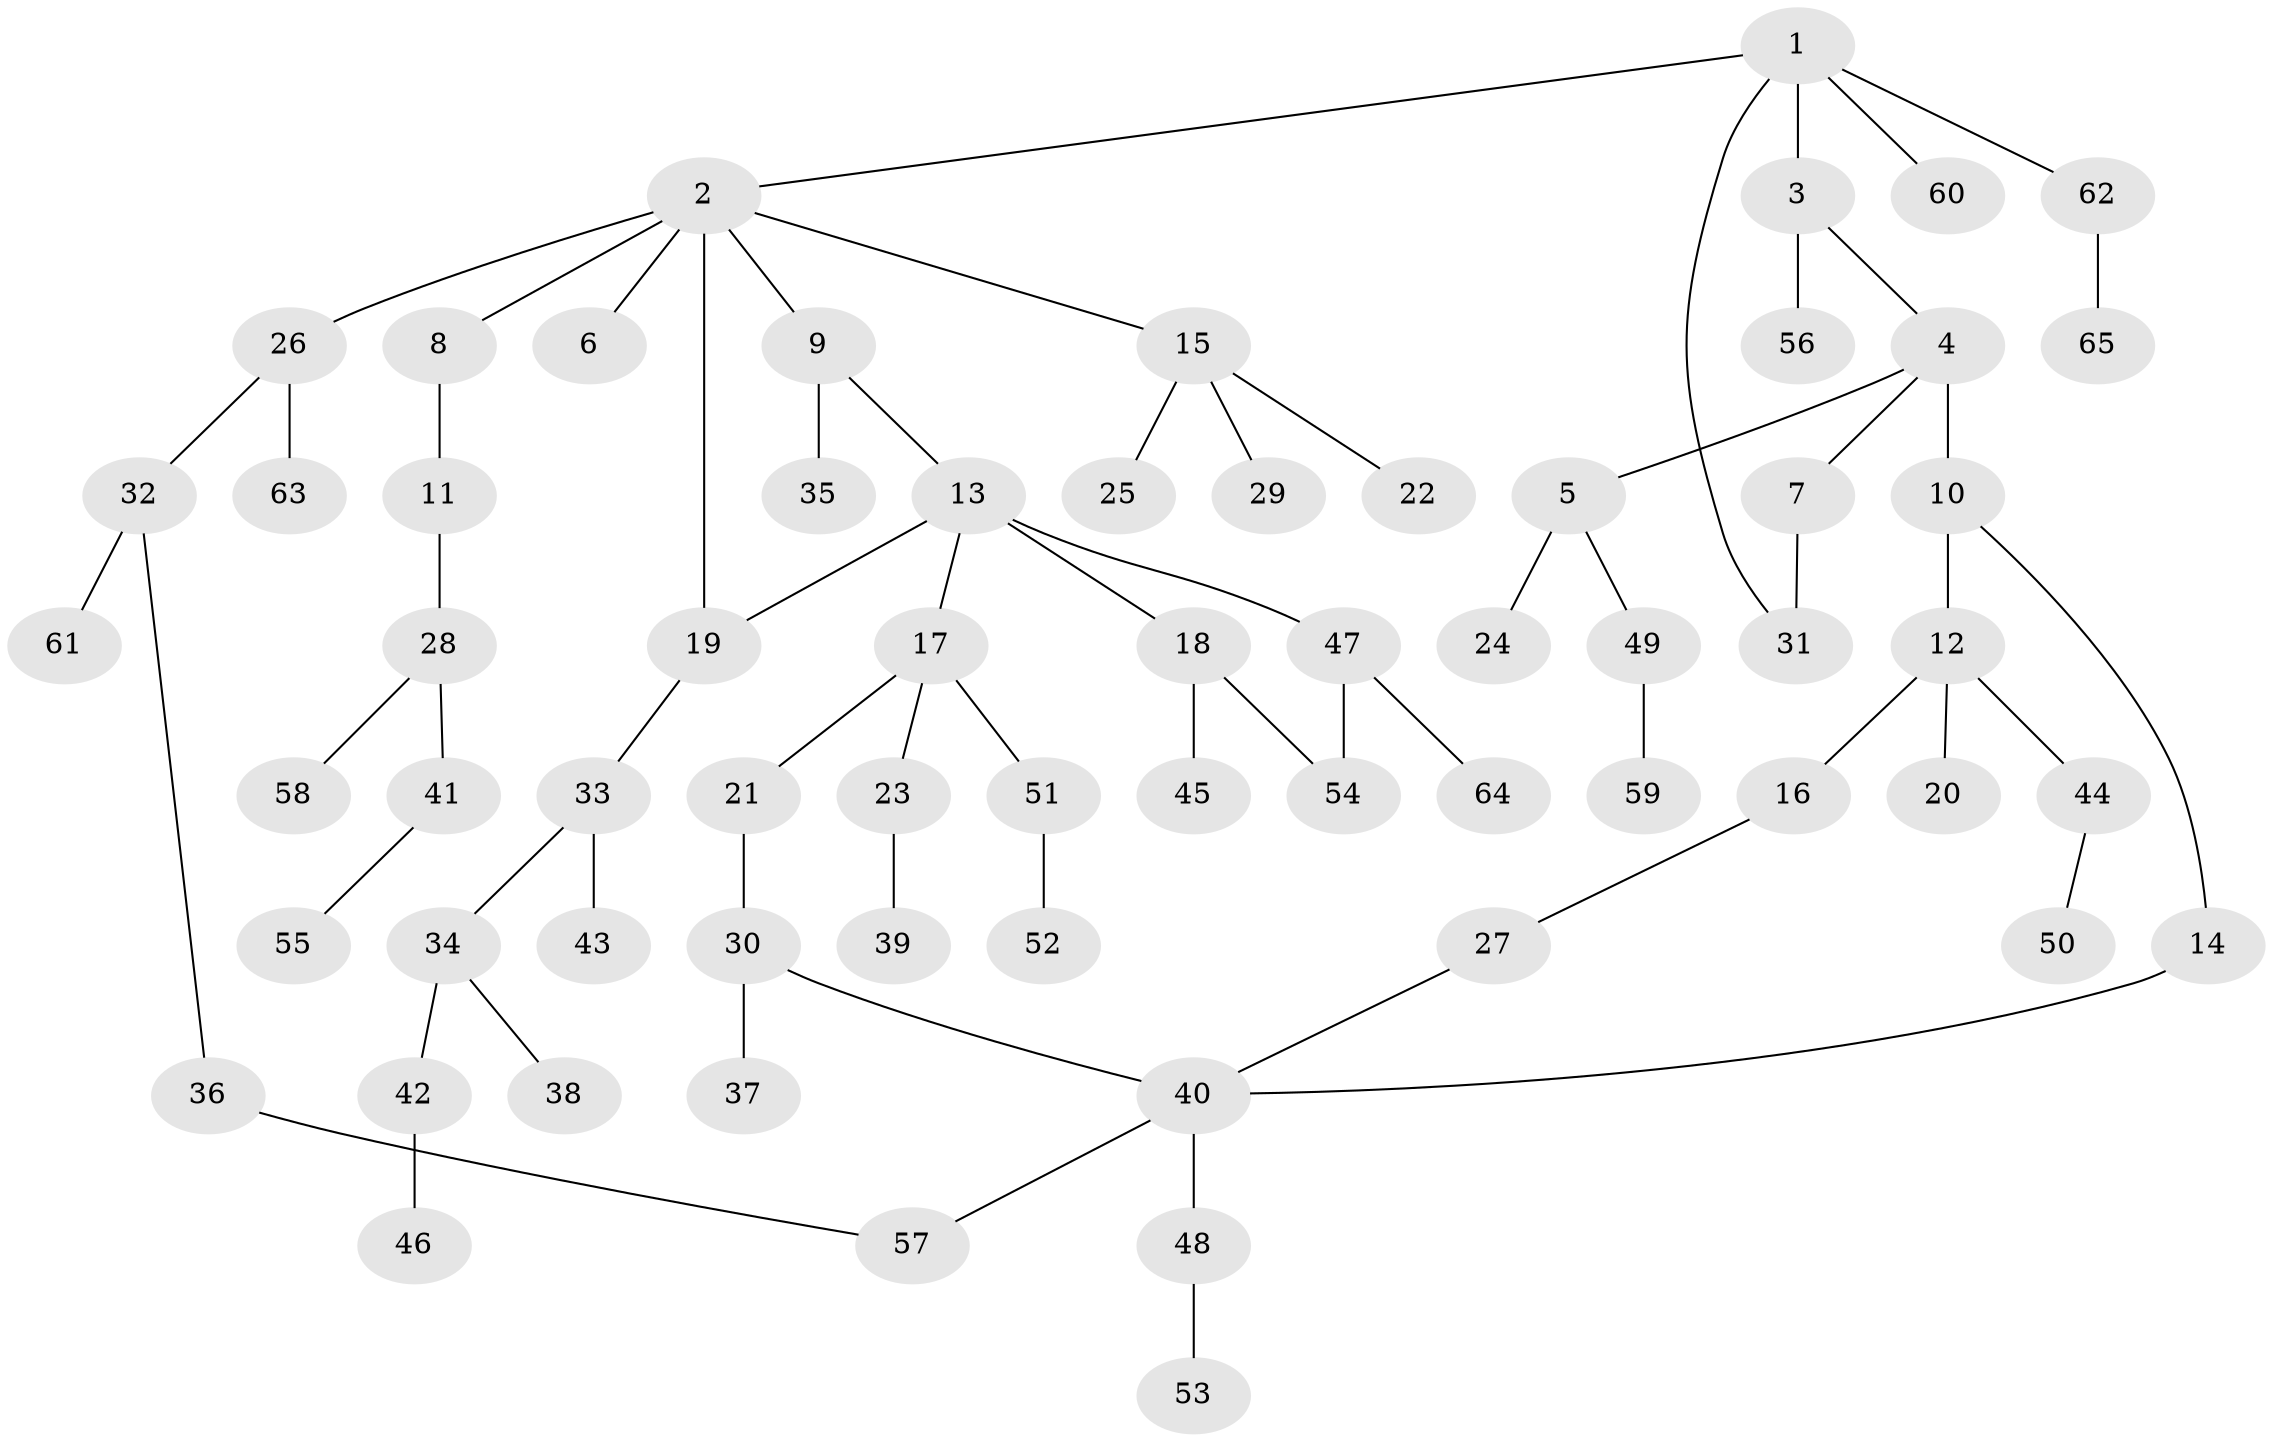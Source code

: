 // coarse degree distribution, {4: 0.15151515151515152, 6: 0.030303030303030304, 2: 0.45454545454545453, 3: 0.06060606060606061, 1: 0.30303030303030304}
// Generated by graph-tools (version 1.1) at 2025/48/03/04/25 22:48:57]
// undirected, 65 vertices, 70 edges
graph export_dot {
  node [color=gray90,style=filled];
  1;
  2;
  3;
  4;
  5;
  6;
  7;
  8;
  9;
  10;
  11;
  12;
  13;
  14;
  15;
  16;
  17;
  18;
  19;
  20;
  21;
  22;
  23;
  24;
  25;
  26;
  27;
  28;
  29;
  30;
  31;
  32;
  33;
  34;
  35;
  36;
  37;
  38;
  39;
  40;
  41;
  42;
  43;
  44;
  45;
  46;
  47;
  48;
  49;
  50;
  51;
  52;
  53;
  54;
  55;
  56;
  57;
  58;
  59;
  60;
  61;
  62;
  63;
  64;
  65;
  1 -- 2;
  1 -- 3;
  1 -- 31;
  1 -- 60;
  1 -- 62;
  2 -- 6;
  2 -- 8;
  2 -- 9;
  2 -- 15;
  2 -- 19;
  2 -- 26;
  3 -- 4;
  3 -- 56;
  4 -- 5;
  4 -- 7;
  4 -- 10;
  5 -- 24;
  5 -- 49;
  7 -- 31;
  8 -- 11;
  9 -- 13;
  9 -- 35;
  10 -- 12;
  10 -- 14;
  11 -- 28;
  12 -- 16;
  12 -- 20;
  12 -- 44;
  13 -- 17;
  13 -- 18;
  13 -- 47;
  13 -- 19;
  14 -- 40;
  15 -- 22;
  15 -- 25;
  15 -- 29;
  16 -- 27;
  17 -- 21;
  17 -- 23;
  17 -- 51;
  18 -- 45;
  18 -- 54;
  19 -- 33;
  21 -- 30;
  23 -- 39;
  26 -- 32;
  26 -- 63;
  27 -- 40;
  28 -- 41;
  28 -- 58;
  30 -- 37;
  30 -- 40;
  32 -- 36;
  32 -- 61;
  33 -- 34;
  33 -- 43;
  34 -- 38;
  34 -- 42;
  36 -- 57;
  40 -- 48;
  40 -- 57;
  41 -- 55;
  42 -- 46;
  44 -- 50;
  47 -- 54;
  47 -- 64;
  48 -- 53;
  49 -- 59;
  51 -- 52;
  62 -- 65;
}
